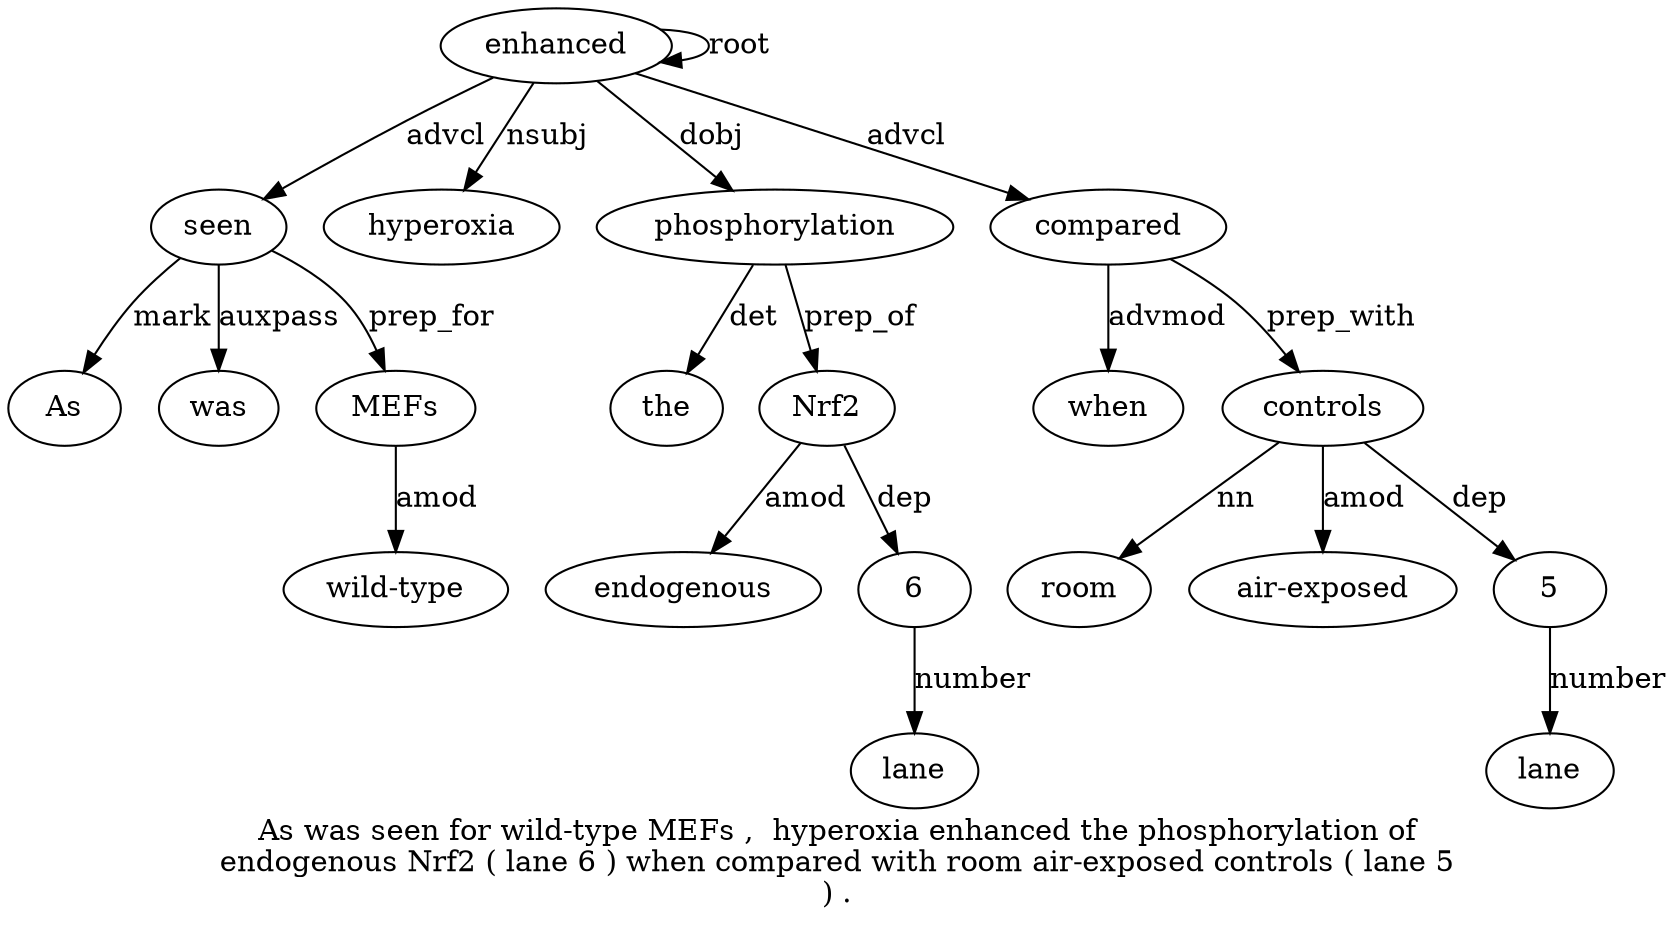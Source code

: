 digraph "As was seen for wild-type MEFs ,  hyperoxia enhanced the phosphorylation of endogenous Nrf2 ( lane 6 ) when compared with room air-exposed controls ( lane 5 ) ." {
label="As was seen for wild-type MEFs ,  hyperoxia enhanced the phosphorylation of
endogenous Nrf2 ( lane 6 ) when compared with room air-exposed controls ( lane 5
) .";
seen3 [style=filled, fillcolor=white, label=seen];
As1 [style=filled, fillcolor=white, label=As];
seen3 -> As1  [label=mark];
was2 [style=filled, fillcolor=white, label=was];
seen3 -> was2  [label=auxpass];
enhanced9 [style=filled, fillcolor=white, label=enhanced];
enhanced9 -> seen3  [label=advcl];
MEFs6 [style=filled, fillcolor=white, label=MEFs];
"wild-type5" [style=filled, fillcolor=white, label="wild-type"];
MEFs6 -> "wild-type5"  [label=amod];
seen3 -> MEFs6  [label=prep_for];
hyperoxia8 [style=filled, fillcolor=white, label=hyperoxia];
enhanced9 -> hyperoxia8  [label=nsubj];
enhanced9 -> enhanced9  [label=root];
phosphorylation11 [style=filled, fillcolor=white, label=phosphorylation];
the10 [style=filled, fillcolor=white, label=the];
phosphorylation11 -> the10  [label=det];
enhanced9 -> phosphorylation11  [label=dobj];
Nrf214 [style=filled, fillcolor=white, label=Nrf2];
endogenous13 [style=filled, fillcolor=white, label=endogenous];
Nrf214 -> endogenous13  [label=amod];
phosphorylation11 -> Nrf214  [label=prep_of];
617 [style=filled, fillcolor=white, label=6];
lane16 [style=filled, fillcolor=white, label=lane];
617 -> lane16  [label=number];
Nrf214 -> 617  [label=dep];
compared20 [style=filled, fillcolor=white, label=compared];
when19 [style=filled, fillcolor=white, label=when];
compared20 -> when19  [label=advmod];
enhanced9 -> compared20  [label=advcl];
controls24 [style=filled, fillcolor=white, label=controls];
room22 [style=filled, fillcolor=white, label=room];
controls24 -> room22  [label=nn];
"air-exposed23" [style=filled, fillcolor=white, label="air-exposed"];
controls24 -> "air-exposed23"  [label=amod];
compared20 -> controls24  [label=prep_with];
527 [style=filled, fillcolor=white, label=5];
lane26 [style=filled, fillcolor=white, label=lane];
527 -> lane26  [label=number];
controls24 -> 527  [label=dep];
}
